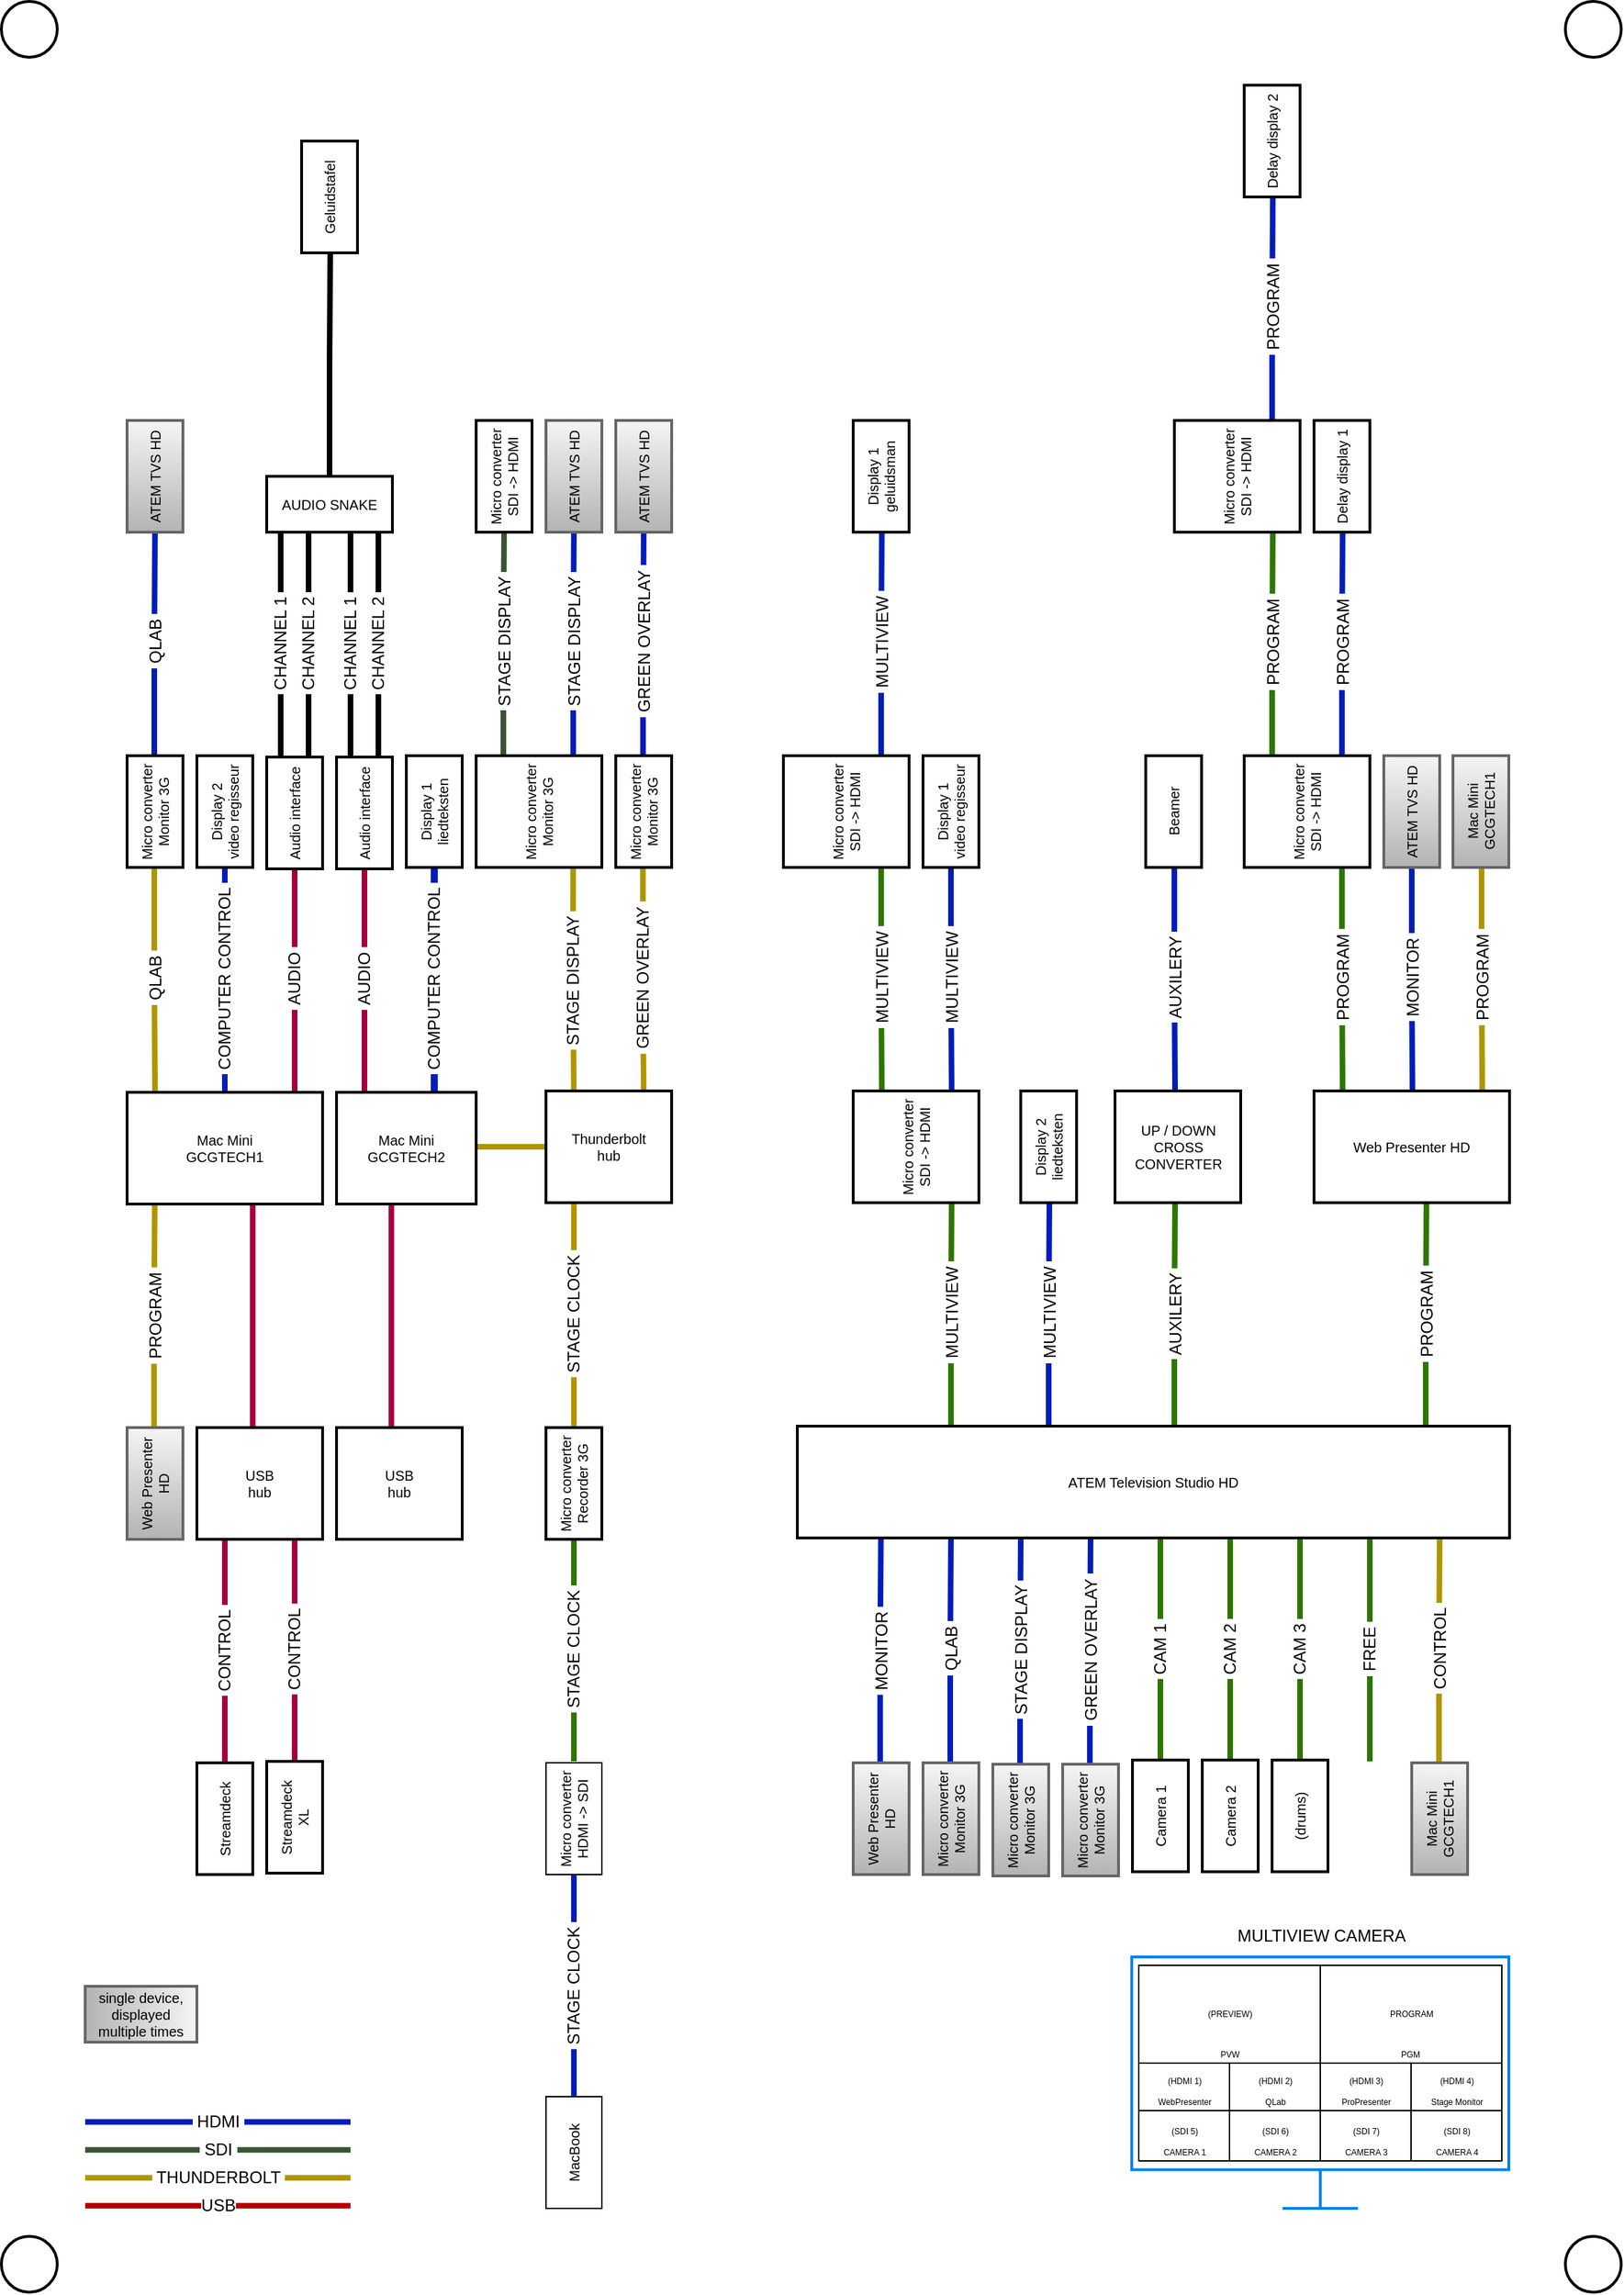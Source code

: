 <mxfile version="20.0.3" type="github">
  <diagram id="KRs9ITHMd8kug6_vHGvV" name="Page-1">
    <mxGraphModel dx="1085" dy="1733" grid="1" gridSize="10" guides="1" tooltips="1" connect="1" arrows="1" fold="1" page="0" pageScale="1" pageWidth="827" pageHeight="1169" background="none" math="0" shadow="0">
      <root>
        <mxCell id="0" />
        <mxCell id="1" parent="0" />
        <mxCell id="CXjHLPLzjdZ1QqM9U32B-7" value="&amp;nbsp;STAGE CLOCK&amp;nbsp;" style="endArrow=none;html=1;rounded=0;fontSize=12;startSize=14;endSize=14;sourcePerimeterSpacing=8;targetPerimeterSpacing=8;horizontal=0;edgeStyle=orthogonalEdgeStyle;fillColor=#0050ef;strokeColor=#001DBC;strokeWidth=4;" edge="1" parent="1">
          <mxGeometry width="50" height="50" relative="1" as="geometry">
            <mxPoint x="2710" y="2281" as="sourcePoint" />
            <mxPoint x="2710" y="2121" as="targetPoint" />
          </mxGeometry>
        </mxCell>
        <mxCell id="NEAT874ut31OaDpRPA5h-130" value="&amp;nbsp;STAGE CLOCK&amp;nbsp;" style="endArrow=none;html=1;rounded=0;fontSize=12;startSize=14;endSize=14;sourcePerimeterSpacing=8;targetPerimeterSpacing=8;horizontal=0;edgeStyle=orthogonalEdgeStyle;fillColor=#60a917;strokeColor=#2D7600;strokeWidth=4;" parent="1" edge="1">
          <mxGeometry width="50" height="50" relative="1" as="geometry">
            <mxPoint x="2710" y="2040" as="sourcePoint" />
            <mxPoint x="2710" y="1880" as="targetPoint" />
          </mxGeometry>
        </mxCell>
        <mxCell id="NEAT874ut31OaDpRPA5h-253" value="&amp;nbsp;CAM 1&amp;nbsp;" style="endArrow=none;html=1;rounded=0;fontSize=12;startSize=14;endSize=14;sourcePerimeterSpacing=8;targetPerimeterSpacing=8;horizontal=0;edgeStyle=orthogonalEdgeStyle;endFill=0;startArrow=none;startFill=0;fillColor=#60a917;strokeColor=#2D7600;strokeWidth=4;" parent="1" edge="1">
          <mxGeometry width="50" height="50" relative="1" as="geometry">
            <mxPoint x="3130" y="2040" as="sourcePoint" />
            <mxPoint x="3130" y="1880" as="targetPoint" />
          </mxGeometry>
        </mxCell>
        <mxCell id="NEAT874ut31OaDpRPA5h-254" value="&amp;nbsp;CAM 2&amp;nbsp;" style="endArrow=none;html=1;rounded=0;fontSize=12;startSize=14;endSize=14;sourcePerimeterSpacing=8;targetPerimeterSpacing=8;horizontal=0;edgeStyle=orthogonalEdgeStyle;endFill=0;startArrow=none;startFill=0;fillColor=#60a917;strokeColor=#2D7600;strokeWidth=4;" parent="1" edge="1">
          <mxGeometry width="50" height="50" relative="1" as="geometry">
            <mxPoint x="3180" y="2040" as="sourcePoint" />
            <mxPoint x="3180" y="1880" as="targetPoint" />
          </mxGeometry>
        </mxCell>
        <mxCell id="CXjHLPLzjdZ1QqM9U32B-43" value="&amp;nbsp;CONTROL&amp;nbsp;" style="endArrow=none;html=1;rounded=0;fontSize=12;startSize=14;endSize=14;sourcePerimeterSpacing=8;targetPerimeterSpacing=8;horizontal=0;edgeStyle=orthogonalEdgeStyle;fillColor=#d80073;strokeColor=#A50040;strokeWidth=4;" edge="1" parent="1">
          <mxGeometry width="50" height="50" relative="1" as="geometry">
            <mxPoint x="2510" y="2040" as="sourcePoint" />
            <mxPoint x="2510" y="1880" as="targetPoint" />
          </mxGeometry>
        </mxCell>
        <mxCell id="CXjHLPLzjdZ1QqM9U32B-52" value="&amp;nbsp;CONTROL&amp;nbsp;" style="endArrow=none;html=1;rounded=0;fontSize=12;startSize=14;endSize=14;sourcePerimeterSpacing=8;targetPerimeterSpacing=8;horizontal=0;edgeStyle=orthogonalEdgeStyle;fillColor=#d80073;strokeColor=#A50040;strokeWidth=4;" edge="1" parent="1">
          <mxGeometry width="50" height="50" relative="1" as="geometry">
            <mxPoint x="2460" y="2041" as="sourcePoint" />
            <mxPoint x="2460" y="1881" as="targetPoint" />
          </mxGeometry>
        </mxCell>
        <mxCell id="CXjHLPLzjdZ1QqM9U32B-68" value="&amp;nbsp;MONITOR&amp;nbsp;" style="endArrow=none;html=1;rounded=0;fontSize=12;startSize=14;endSize=14;sourcePerimeterSpacing=8;targetPerimeterSpacing=8;horizontal=0;endFill=0;edgeStyle=orthogonalEdgeStyle;fillColor=#0050ef;strokeColor=#001DBC;strokeWidth=4;" edge="1" parent="1">
          <mxGeometry width="50" height="50" relative="1" as="geometry">
            <mxPoint x="2929.33" y="2042" as="sourcePoint" />
            <mxPoint x="2929.83" y="1881" as="targetPoint" />
            <Array as="points">
              <mxPoint x="2929.83" y="1962" />
              <mxPoint x="2929.83" y="1962" />
            </Array>
          </mxGeometry>
        </mxCell>
        <mxCell id="CXjHLPLzjdZ1QqM9U32B-71" value="&amp;nbsp;QLAB&amp;nbsp;" style="endArrow=none;html=1;rounded=0;fontSize=12;startSize=14;endSize=14;sourcePerimeterSpacing=8;targetPerimeterSpacing=8;horizontal=0;endFill=0;edgeStyle=orthogonalEdgeStyle;fillColor=#0050ef;strokeColor=#001DBC;strokeWidth=4;" edge="1" parent="1">
          <mxGeometry width="50" height="50" relative="1" as="geometry">
            <mxPoint x="2979.5" y="2040" as="sourcePoint" />
            <mxPoint x="2980" y="1879" as="targetPoint" />
            <Array as="points">
              <mxPoint x="2980" y="1960" />
              <mxPoint x="2980" y="1960" />
            </Array>
          </mxGeometry>
        </mxCell>
        <mxCell id="CXjHLPLzjdZ1QqM9U32B-77" value="&amp;nbsp;STAGE DISPLAY&amp;nbsp;" style="endArrow=none;html=1;rounded=0;fontSize=12;startSize=14;endSize=14;sourcePerimeterSpacing=8;targetPerimeterSpacing=8;horizontal=0;endFill=0;edgeStyle=orthogonalEdgeStyle;fillColor=#0050ef;strokeColor=#001DBC;strokeWidth=4;" edge="1" parent="1">
          <mxGeometry width="50" height="50" relative="1" as="geometry">
            <mxPoint x="3029.5" y="2041" as="sourcePoint" />
            <mxPoint x="3030" y="1880" as="targetPoint" />
            <Array as="points">
              <mxPoint x="3030" y="1961" />
              <mxPoint x="3030" y="1961" />
            </Array>
          </mxGeometry>
        </mxCell>
        <mxCell id="CXjHLPLzjdZ1QqM9U32B-78" value="&amp;nbsp;GREEN OVERLAY&amp;nbsp;" style="endArrow=none;html=1;rounded=0;fontSize=12;startSize=14;endSize=14;sourcePerimeterSpacing=8;targetPerimeterSpacing=8;horizontal=0;endFill=0;edgeStyle=orthogonalEdgeStyle;fillColor=#0050ef;strokeColor=#001DBC;strokeWidth=4;" edge="1" parent="1">
          <mxGeometry width="50" height="50" relative="1" as="geometry">
            <mxPoint x="3079.5" y="2041" as="sourcePoint" />
            <mxPoint x="3080" y="1880" as="targetPoint" />
            <Array as="points">
              <mxPoint x="3080" y="1961" />
              <mxPoint x="3080" y="1961" />
            </Array>
          </mxGeometry>
        </mxCell>
        <mxCell id="CXjHLPLzjdZ1QqM9U32B-80" value="&amp;nbsp;CAM 3&amp;nbsp;" style="endArrow=none;html=1;rounded=0;fontSize=12;startSize=14;endSize=14;sourcePerimeterSpacing=8;targetPerimeterSpacing=8;horizontal=0;edgeStyle=orthogonalEdgeStyle;endFill=0;startArrow=none;startFill=0;fillColor=#60a917;strokeColor=#2D7600;strokeWidth=4;" edge="1" parent="1">
          <mxGeometry width="50" height="50" relative="1" as="geometry">
            <mxPoint x="3230" y="2040" as="sourcePoint" />
            <mxPoint x="3230" y="1880.0" as="targetPoint" />
          </mxGeometry>
        </mxCell>
        <mxCell id="CXjHLPLzjdZ1QqM9U32B-81" value="&amp;nbsp;FREE&amp;nbsp;" style="endArrow=none;html=1;rounded=0;fontSize=12;startSize=14;endSize=14;sourcePerimeterSpacing=8;targetPerimeterSpacing=8;horizontal=0;edgeStyle=orthogonalEdgeStyle;endFill=0;startArrow=none;startFill=0;fillColor=#60a917;strokeColor=#2D7600;strokeWidth=4;" edge="1" parent="1">
          <mxGeometry width="50" height="50" relative="1" as="geometry">
            <mxPoint x="3280" y="2040" as="sourcePoint" />
            <mxPoint x="3280" y="1880.0" as="targetPoint" />
          </mxGeometry>
        </mxCell>
        <mxCell id="CXjHLPLzjdZ1QqM9U32B-85" value="&amp;nbsp;CONTROL&amp;nbsp;" style="endArrow=none;html=1;rounded=0;fontSize=12;startSize=14;endSize=14;sourcePerimeterSpacing=8;targetPerimeterSpacing=8;horizontal=0;endFill=0;edgeStyle=orthogonalEdgeStyle;fillColor=#e3c800;strokeColor=#B09500;strokeWidth=4;" edge="1" parent="1">
          <mxGeometry width="50" height="50" relative="1" as="geometry">
            <mxPoint x="3329.5" y="2040.0" as="sourcePoint" />
            <mxPoint x="3330" y="1879" as="targetPoint" />
            <Array as="points">
              <mxPoint x="3330" y="1960" />
              <mxPoint x="3330" y="1960" />
            </Array>
          </mxGeometry>
        </mxCell>
        <mxCell id="CXjHLPLzjdZ1QqM9U32B-12" value="&amp;nbsp;STAGE CLOCK&amp;nbsp;" style="endArrow=none;html=1;rounded=0;fontSize=12;startSize=14;endSize=14;sourcePerimeterSpacing=8;targetPerimeterSpacing=8;horizontal=0;edgeStyle=orthogonalEdgeStyle;fillColor=#e3c800;strokeColor=#B09500;strokeWidth=4;" edge="1" parent="1">
          <mxGeometry width="50" height="50" relative="1" as="geometry">
            <mxPoint x="2710" y="1800" as="sourcePoint" />
            <mxPoint x="2710" y="1640" as="targetPoint" />
          </mxGeometry>
        </mxCell>
        <mxCell id="CXjHLPLzjdZ1QqM9U32B-19" value="&amp;nbsp;PROGRAM&amp;nbsp;" style="endArrow=none;html=1;rounded=0;fontSize=12;startSize=14;endSize=14;sourcePerimeterSpacing=8;targetPerimeterSpacing=8;horizontal=0;endFill=0;edgeStyle=orthogonalEdgeStyle;fillColor=#60a917;strokeColor=#2D7600;strokeWidth=4;" edge="1" parent="1">
          <mxGeometry width="50" height="50" relative="1" as="geometry">
            <mxPoint x="3320.0" y="1801" as="sourcePoint" />
            <mxPoint x="3320.5" y="1640" as="targetPoint" />
            <Array as="points">
              <mxPoint x="3320.5" y="1721" />
              <mxPoint x="3320.5" y="1721" />
            </Array>
          </mxGeometry>
        </mxCell>
        <mxCell id="CXjHLPLzjdZ1QqM9U32B-35" value="&amp;nbsp;PROGRAM&amp;nbsp;" style="endArrow=none;html=1;rounded=0;fontSize=12;startSize=14;endSize=14;sourcePerimeterSpacing=8;targetPerimeterSpacing=8;horizontal=0;endFill=0;edgeStyle=orthogonalEdgeStyle;fillColor=#e3c800;strokeColor=#B09500;strokeWidth=4;" edge="1" parent="1">
          <mxGeometry width="50" height="50" relative="1" as="geometry">
            <mxPoint x="2409.33" y="1802" as="sourcePoint" />
            <mxPoint x="2409.83" y="1641" as="targetPoint" />
            <Array as="points">
              <mxPoint x="2409.83" y="1722" />
              <mxPoint x="2409.83" y="1722" />
            </Array>
          </mxGeometry>
        </mxCell>
        <mxCell id="CXjHLPLzjdZ1QqM9U32B-38" value="" style="endArrow=none;html=1;rounded=0;fontSize=12;startSize=14;endSize=14;sourcePerimeterSpacing=8;targetPerimeterSpacing=8;horizontal=0;edgeStyle=orthogonalEdgeStyle;fillColor=#d80073;strokeColor=#A50040;strokeWidth=4;" edge="1" parent="1">
          <mxGeometry width="50" height="50" relative="1" as="geometry">
            <mxPoint x="2480" y="1800" as="sourcePoint" />
            <mxPoint x="2480" y="1640" as="targetPoint" />
          </mxGeometry>
        </mxCell>
        <mxCell id="CXjHLPLzjdZ1QqM9U32B-39" value="" style="endArrow=none;html=1;rounded=0;fontSize=12;startSize=14;endSize=14;sourcePerimeterSpacing=8;targetPerimeterSpacing=8;horizontal=0;edgeStyle=orthogonalEdgeStyle;fillColor=#d80073;strokeColor=#A50040;strokeWidth=4;" edge="1" parent="1">
          <mxGeometry width="50" height="50" relative="1" as="geometry">
            <mxPoint x="2579.26" y="1800" as="sourcePoint" />
            <mxPoint x="2579.26" y="1640" as="targetPoint" />
          </mxGeometry>
        </mxCell>
        <mxCell id="CXjHLPLzjdZ1QqM9U32B-62" value="&amp;nbsp;AUXILERY&amp;nbsp;" style="endArrow=none;html=1;rounded=0;fontSize=12;startSize=14;endSize=14;sourcePerimeterSpacing=8;targetPerimeterSpacing=8;horizontal=0;endFill=0;edgeStyle=orthogonalEdgeStyle;fillColor=#60a917;strokeColor=#2D7600;strokeWidth=4;" edge="1" parent="1">
          <mxGeometry width="50" height="50" relative="1" as="geometry">
            <mxPoint x="3140.0" y="1801" as="sourcePoint" />
            <mxPoint x="3140.5" y="1640" as="targetPoint" />
            <Array as="points">
              <mxPoint x="3140.5" y="1721" />
              <mxPoint x="3140.5" y="1721" />
            </Array>
          </mxGeometry>
        </mxCell>
        <mxCell id="CXjHLPLzjdZ1QqM9U32B-92" value="&amp;nbsp;MULTIVIEW&amp;nbsp;" style="endArrow=none;html=1;rounded=0;fontSize=12;startSize=14;endSize=14;sourcePerimeterSpacing=8;targetPerimeterSpacing=8;horizontal=0;endFill=0;edgeStyle=orthogonalEdgeStyle;fillColor=#60a917;strokeColor=#2D7600;strokeWidth=4;" edge="1" parent="1">
          <mxGeometry width="50" height="50" relative="1" as="geometry">
            <mxPoint x="2980.0" y="1800" as="sourcePoint" />
            <mxPoint x="2980.5" y="1639" as="targetPoint" />
            <Array as="points">
              <mxPoint x="2980.5" y="1720" />
              <mxPoint x="2980.5" y="1720" />
            </Array>
          </mxGeometry>
        </mxCell>
        <mxCell id="CXjHLPLzjdZ1QqM9U32B-94" value="&amp;nbsp;MULTIVIEW&amp;nbsp;" style="endArrow=none;html=1;rounded=0;fontSize=12;startSize=14;endSize=14;sourcePerimeterSpacing=8;targetPerimeterSpacing=8;horizontal=0;endFill=0;edgeStyle=orthogonalEdgeStyle;fillColor=#0050ef;strokeColor=#001DBC;strokeWidth=4;" edge="1" parent="1">
          <mxGeometry width="50" height="50" relative="1" as="geometry">
            <mxPoint x="3050.0" y="1800" as="sourcePoint" />
            <mxPoint x="3050.5" y="1639" as="targetPoint" />
            <Array as="points">
              <mxPoint x="3050.5" y="1720" />
              <mxPoint x="3050.5" y="1720" />
            </Array>
          </mxGeometry>
        </mxCell>
        <mxCell id="NEAT874ut31OaDpRPA5h-246" value="" style="endArrow=none;html=1;rounded=0;fontSize=12;startSize=14;endSize=14;sourcePerimeterSpacing=8;targetPerimeterSpacing=8;horizontal=0;endFill=0;edgeStyle=orthogonalEdgeStyle;strokeWidth=4;fillColor=#e3c800;strokeColor=#B09500;" parent="1" edge="1">
          <mxGeometry width="50" height="50" relative="1" as="geometry">
            <mxPoint x="2640" y="1600" as="sourcePoint" />
            <mxPoint x="2690" y="1600" as="targetPoint" />
            <Array as="points">
              <mxPoint x="2660" y="1600" />
              <mxPoint x="2660" y="1600" />
            </Array>
          </mxGeometry>
        </mxCell>
        <mxCell id="CXjHLPLzjdZ1QqM9U32B-61" value="&amp;nbsp;PROGRAM&amp;nbsp;" style="endArrow=none;html=1;rounded=0;fontSize=12;startSize=14;endSize=14;sourcePerimeterSpacing=8;targetPerimeterSpacing=8;horizontal=0;endFill=0;edgeStyle=orthogonalEdgeStyle;fillColor=#0050ef;strokeColor=#001DBC;strokeWidth=4;" edge="1" parent="1">
          <mxGeometry width="50" height="50" relative="1" as="geometry">
            <mxPoint x="3210.0" y="1080" as="sourcePoint" />
            <mxPoint x="3210.5" y="919" as="targetPoint" />
            <Array as="points">
              <mxPoint x="3210.5" y="1000" />
              <mxPoint x="3210.5" y="1000" />
            </Array>
          </mxGeometry>
        </mxCell>
        <mxCell id="CXjHLPLzjdZ1QqM9U32B-89" value="" style="endArrow=none;html=1;rounded=0;fontSize=12;startSize=14;endSize=14;sourcePerimeterSpacing=8;targetPerimeterSpacing=8;horizontal=0;endFill=0;edgeStyle=orthogonalEdgeStyle;strokeWidth=4;" edge="1" parent="1">
          <mxGeometry width="50" height="50" relative="1" as="geometry">
            <mxPoint x="2535.0" y="1120" as="sourcePoint" />
            <mxPoint x="2535.5" y="959" as="targetPoint" />
            <Array as="points">
              <mxPoint x="2535.5" y="1040" />
              <mxPoint x="2535.5" y="1040" />
            </Array>
          </mxGeometry>
        </mxCell>
        <mxCell id="CXjHLPLzjdZ1QqM9U32B-14" value="&amp;nbsp;QLAB&amp;nbsp;" style="endArrow=none;html=1;rounded=0;fontSize=12;startSize=14;endSize=14;sourcePerimeterSpacing=8;targetPerimeterSpacing=8;horizontal=0;endFill=0;edgeStyle=orthogonalEdgeStyle;fillColor=#0050ef;strokeColor=#001DBC;strokeWidth=4;" edge="1" parent="1">
          <mxGeometry width="50" height="50" relative="1" as="geometry">
            <mxPoint x="2409.5" y="1319" as="sourcePoint" />
            <mxPoint x="2410" y="1158" as="targetPoint" />
            <Array as="points">
              <mxPoint x="2410" y="1239" />
              <mxPoint x="2410" y="1239" />
            </Array>
          </mxGeometry>
        </mxCell>
        <mxCell id="CXjHLPLzjdZ1QqM9U32B-27" value="&amp;nbsp;CHANNEL 1&amp;nbsp;" style="endArrow=none;html=1;rounded=0;fontSize=12;startSize=14;endSize=14;sourcePerimeterSpacing=8;targetPerimeterSpacing=8;horizontal=0;edgeStyle=orthogonalEdgeStyle;strokeWidth=4;" edge="1" parent="1">
          <mxGeometry width="50" height="50" relative="1" as="geometry">
            <mxPoint x="2550" y="1320" as="sourcePoint" />
            <mxPoint x="2550" y="1160" as="targetPoint" />
          </mxGeometry>
        </mxCell>
        <mxCell id="CXjHLPLzjdZ1QqM9U32B-28" value="&amp;nbsp;CHANNEL 2&amp;nbsp;" style="endArrow=none;html=1;rounded=0;fontSize=12;startSize=14;endSize=14;sourcePerimeterSpacing=8;targetPerimeterSpacing=8;horizontal=0;edgeStyle=orthogonalEdgeStyle;strokeWidth=4;" edge="1" parent="1">
          <mxGeometry width="50" height="50" relative="1" as="geometry">
            <mxPoint x="2570" y="1320" as="sourcePoint" />
            <mxPoint x="2570" y="1160" as="targetPoint" />
          </mxGeometry>
        </mxCell>
        <mxCell id="CXjHLPLzjdZ1QqM9U32B-31" value="&amp;nbsp;CHANNEL 1&amp;nbsp;" style="endArrow=none;html=1;rounded=0;fontSize=12;startSize=14;endSize=14;sourcePerimeterSpacing=8;targetPerimeterSpacing=8;horizontal=0;edgeStyle=orthogonalEdgeStyle;strokeWidth=4;" edge="1" parent="1">
          <mxGeometry width="50" height="50" relative="1" as="geometry">
            <mxPoint x="2500" y="1320" as="sourcePoint" />
            <mxPoint x="2500" y="1160" as="targetPoint" />
          </mxGeometry>
        </mxCell>
        <mxCell id="CXjHLPLzjdZ1QqM9U32B-32" value="&amp;nbsp;CHANNEL 2&amp;nbsp;" style="endArrow=none;html=1;rounded=0;fontSize=12;startSize=14;endSize=14;sourcePerimeterSpacing=8;targetPerimeterSpacing=8;horizontal=0;edgeStyle=orthogonalEdgeStyle;strokeWidth=4;" edge="1" parent="1">
          <mxGeometry width="50" height="50" relative="1" as="geometry">
            <mxPoint x="2520" y="1320" as="sourcePoint" />
            <mxPoint x="2520" y="1160" as="targetPoint" />
          </mxGeometry>
        </mxCell>
        <mxCell id="CXjHLPLzjdZ1QqM9U32B-55" value="&amp;nbsp;STAGE DISPLAY&amp;nbsp;" style="endArrow=none;html=1;rounded=0;fontSize=12;startSize=14;endSize=14;sourcePerimeterSpacing=8;targetPerimeterSpacing=8;horizontal=0;endFill=0;edgeStyle=orthogonalEdgeStyle;fillColor=#0050ef;strokeColor=#001DBC;strokeWidth=4;" edge="1" parent="1">
          <mxGeometry width="50" height="50" relative="1" as="geometry">
            <mxPoint x="2709.5" y="1319" as="sourcePoint" />
            <mxPoint x="2710" y="1158" as="targetPoint" />
            <Array as="points">
              <mxPoint x="2710" y="1239" />
              <mxPoint x="2710" y="1239" />
            </Array>
          </mxGeometry>
        </mxCell>
        <mxCell id="CXjHLPLzjdZ1QqM9U32B-56" value="&amp;nbsp;GREEN OVERLAY&amp;nbsp;" style="endArrow=none;html=1;rounded=0;fontSize=12;startSize=14;endSize=14;sourcePerimeterSpacing=8;targetPerimeterSpacing=8;horizontal=0;endFill=0;edgeStyle=orthogonalEdgeStyle;fillColor=#0050ef;strokeColor=#001DBC;strokeWidth=4;" edge="1" parent="1">
          <mxGeometry width="50" height="50" relative="1" as="geometry">
            <mxPoint x="2759.5" y="1319" as="sourcePoint" />
            <mxPoint x="2760" y="1158" as="targetPoint" />
            <Array as="points">
              <mxPoint x="2760" y="1239" />
              <mxPoint x="2760" y="1239" />
            </Array>
          </mxGeometry>
        </mxCell>
        <mxCell id="CXjHLPLzjdZ1QqM9U32B-57" value="&amp;nbsp;PROGRAM&amp;nbsp;" style="endArrow=none;html=1;rounded=0;fontSize=12;startSize=14;endSize=14;sourcePerimeterSpacing=8;targetPerimeterSpacing=8;horizontal=0;endFill=0;edgeStyle=orthogonalEdgeStyle;fillColor=#60a917;strokeColor=#2D7600;strokeWidth=4;" edge="1" parent="1">
          <mxGeometry width="50" height="50" relative="1" as="geometry">
            <mxPoint x="3210.0" y="1320" as="sourcePoint" />
            <mxPoint x="3210.5" y="1159" as="targetPoint" />
            <Array as="points">
              <mxPoint x="3210.5" y="1240" />
              <mxPoint x="3210.5" y="1240" />
            </Array>
          </mxGeometry>
        </mxCell>
        <mxCell id="CXjHLPLzjdZ1QqM9U32B-60" value="&amp;nbsp;PROGRAM&amp;nbsp;" style="endArrow=none;html=1;rounded=0;fontSize=12;startSize=14;endSize=14;sourcePerimeterSpacing=8;targetPerimeterSpacing=8;horizontal=0;endFill=0;edgeStyle=orthogonalEdgeStyle;fillColor=#0050ef;strokeColor=#001DBC;strokeWidth=4;" edge="1" parent="1">
          <mxGeometry width="50" height="50" relative="1" as="geometry">
            <mxPoint x="3260.0" y="1320" as="sourcePoint" />
            <mxPoint x="3260.5" y="1159" as="targetPoint" />
            <Array as="points">
              <mxPoint x="3260.5" y="1240" />
              <mxPoint x="3260.5" y="1240" />
            </Array>
          </mxGeometry>
        </mxCell>
        <mxCell id="CXjHLPLzjdZ1QqM9U32B-86" value="&amp;nbsp;STAGE DISPLAY&amp;nbsp;" style="endArrow=none;html=1;rounded=0;fontSize=12;startSize=14;endSize=14;sourcePerimeterSpacing=8;targetPerimeterSpacing=8;horizontal=0;endFill=0;edgeStyle=orthogonalEdgeStyle;fillColor=#6d8764;strokeColor=#3A5431;strokeWidth=4;" edge="1" parent="1">
          <mxGeometry width="50" height="50" relative="1" as="geometry">
            <mxPoint x="2659.5" y="1319" as="sourcePoint" />
            <mxPoint x="2660" y="1158" as="targetPoint" />
            <Array as="points">
              <mxPoint x="2660" y="1239" />
              <mxPoint x="2660" y="1239" />
            </Array>
          </mxGeometry>
        </mxCell>
        <mxCell id="CXjHLPLzjdZ1QqM9U32B-99" value="&amp;nbsp;MULTIVIEW&amp;nbsp;" style="endArrow=none;html=1;rounded=0;fontSize=12;startSize=14;endSize=14;sourcePerimeterSpacing=8;targetPerimeterSpacing=8;horizontal=0;endFill=0;edgeStyle=orthogonalEdgeStyle;fillColor=#0050ef;strokeColor=#001DBC;strokeWidth=4;" edge="1" parent="1">
          <mxGeometry width="50" height="50" relative="1" as="geometry">
            <mxPoint x="2930.0" y="1320" as="sourcePoint" />
            <mxPoint x="2930.5" y="1159" as="targetPoint" />
            <Array as="points">
              <mxPoint x="2930.5" y="1240" />
              <mxPoint x="2930.5" y="1240" />
            </Array>
          </mxGeometry>
        </mxCell>
        <mxCell id="NEAT874ut31OaDpRPA5h-183" value="&amp;nbsp;COMPUTER CONTROL&amp;nbsp;" style="endArrow=none;html=1;rounded=0;fontSize=12;startSize=14;endSize=14;sourcePerimeterSpacing=8;targetPerimeterSpacing=8;horizontal=0;endFill=0;edgeStyle=orthogonalEdgeStyle;fillColor=#0050ef;strokeColor=#001DBC;strokeWidth=5;" parent="1" edge="1">
          <mxGeometry width="50" height="50" relative="1" as="geometry">
            <mxPoint x="2610.0" y="1400" as="sourcePoint" />
            <mxPoint x="2610" y="1560" as="targetPoint" />
          </mxGeometry>
        </mxCell>
        <mxCell id="CXjHLPLzjdZ1QqM9U32B-2" value="&amp;nbsp;QLAB&amp;nbsp;" style="endArrow=none;html=1;rounded=0;fontSize=12;startSize=14;endSize=14;sourcePerimeterSpacing=8;targetPerimeterSpacing=8;horizontal=0;endFill=0;edgeStyle=orthogonalEdgeStyle;fillColor=#e3c800;strokeColor=#B09500;strokeWidth=4;" edge="1" parent="1">
          <mxGeometry width="50" height="50" relative="1" as="geometry">
            <mxPoint x="2409.5" y="1399" as="sourcePoint" />
            <mxPoint x="2410" y="1560" as="targetPoint" />
            <Array as="points">
              <mxPoint x="2410" y="1479" />
              <mxPoint x="2410" y="1479" />
            </Array>
          </mxGeometry>
        </mxCell>
        <mxCell id="CXjHLPLzjdZ1QqM9U32B-6" value="&amp;nbsp;COMPUTER CONTROL&amp;nbsp;" style="endArrow=none;html=1;rounded=0;fontSize=12;startSize=14;endSize=14;sourcePerimeterSpacing=8;targetPerimeterSpacing=8;horizontal=0;endFill=0;edgeStyle=orthogonalEdgeStyle;fillColor=#0050ef;strokeColor=#001DBC;strokeWidth=4;" edge="1" parent="1">
          <mxGeometry width="50" height="50" relative="1" as="geometry">
            <mxPoint x="2460.0" y="1400" as="sourcePoint" />
            <mxPoint x="2460" y="1560" as="targetPoint" />
          </mxGeometry>
        </mxCell>
        <mxCell id="CXjHLPLzjdZ1QqM9U32B-15" value="&amp;nbsp;GREEN OVERLAY&amp;nbsp;" style="endArrow=none;html=1;rounded=0;fontSize=12;startSize=14;endSize=14;sourcePerimeterSpacing=8;targetPerimeterSpacing=8;horizontal=0;endFill=0;edgeStyle=orthogonalEdgeStyle;fillColor=#e3c800;strokeColor=#B09500;strokeWidth=4;" edge="1" parent="1">
          <mxGeometry width="50" height="50" relative="1" as="geometry">
            <mxPoint x="2759.43" y="1399" as="sourcePoint" />
            <mxPoint x="2759.93" y="1560" as="targetPoint" />
            <Array as="points">
              <mxPoint x="2760" y="1479" />
              <mxPoint x="2760" y="1479" />
            </Array>
          </mxGeometry>
        </mxCell>
        <mxCell id="CXjHLPLzjdZ1QqM9U32B-17" value="&amp;nbsp;PROGRAM&amp;nbsp;" style="endArrow=none;html=1;rounded=0;fontSize=12;startSize=14;endSize=14;sourcePerimeterSpacing=8;targetPerimeterSpacing=8;horizontal=0;endFill=0;edgeStyle=orthogonalEdgeStyle;fillColor=#60a917;strokeColor=#2D7600;strokeWidth=4;" edge="1" parent="1">
          <mxGeometry width="50" height="50" relative="1" as="geometry">
            <mxPoint x="3260.0" y="1399" as="sourcePoint" />
            <mxPoint x="3260.5" y="1560" as="targetPoint" />
            <Array as="points">
              <mxPoint x="3260" y="1479" />
              <mxPoint x="3260" y="1479" />
            </Array>
          </mxGeometry>
        </mxCell>
        <mxCell id="CXjHLPLzjdZ1QqM9U32B-20" value="&amp;nbsp;PROGRAM&amp;nbsp;" style="endArrow=none;html=1;rounded=0;fontSize=12;startSize=14;endSize=14;sourcePerimeterSpacing=8;targetPerimeterSpacing=8;horizontal=0;endFill=0;edgeStyle=orthogonalEdgeStyle;fillColor=#e3c800;strokeColor=#B09500;strokeWidth=4;" edge="1" parent="1">
          <mxGeometry width="50" height="50" relative="1" as="geometry">
            <mxPoint x="3360.0" y="1399" as="sourcePoint" />
            <mxPoint x="3360.5" y="1560" as="targetPoint" />
            <Array as="points">
              <mxPoint x="3360" y="1479" />
              <mxPoint x="3360" y="1479" />
            </Array>
          </mxGeometry>
        </mxCell>
        <mxCell id="CXjHLPLzjdZ1QqM9U32B-21" value="&amp;nbsp;MONITOR&amp;nbsp;" style="endArrow=none;html=1;rounded=0;fontSize=12;startSize=14;endSize=14;sourcePerimeterSpacing=8;targetPerimeterSpacing=8;horizontal=0;endFill=0;edgeStyle=orthogonalEdgeStyle;fillColor=#0050ef;strokeColor=#001DBC;strokeWidth=4;" edge="1" parent="1">
          <mxGeometry width="50" height="50" relative="1" as="geometry">
            <mxPoint x="3310.0" y="1399" as="sourcePoint" />
            <mxPoint x="3310.5" y="1560" as="targetPoint" />
            <Array as="points">
              <mxPoint x="3310" y="1479" />
              <mxPoint x="3310" y="1479" />
            </Array>
          </mxGeometry>
        </mxCell>
        <mxCell id="CXjHLPLzjdZ1QqM9U32B-25" value="&amp;nbsp;STAGE DISPLAY&amp;nbsp;" style="endArrow=none;html=1;rounded=0;fontSize=12;startSize=14;endSize=14;sourcePerimeterSpacing=8;targetPerimeterSpacing=8;horizontal=0;endFill=0;edgeStyle=orthogonalEdgeStyle;fillColor=#e3c800;strokeColor=#B09500;strokeWidth=4;" edge="1" parent="1">
          <mxGeometry width="50" height="50" relative="1" as="geometry">
            <mxPoint x="2709.43" y="1400.0" as="sourcePoint" />
            <mxPoint x="2709.93" y="1561.0" as="targetPoint" />
            <Array as="points">
              <mxPoint x="2710" y="1481.0" />
              <mxPoint x="2710" y="1481.0" />
            </Array>
          </mxGeometry>
        </mxCell>
        <mxCell id="CXjHLPLzjdZ1QqM9U32B-29" value="&amp;nbsp;AUDIO&amp;nbsp;" style="endArrow=none;html=1;rounded=0;fontSize=12;startSize=14;endSize=14;sourcePerimeterSpacing=8;targetPerimeterSpacing=8;horizontal=0;edgeStyle=orthogonalEdgeStyle;fillColor=#d80073;strokeColor=#A50040;strokeWidth=4;" edge="1" parent="1">
          <mxGeometry width="50" height="50" relative="1" as="geometry">
            <mxPoint x="2560" y="1400" as="sourcePoint" />
            <mxPoint x="2560" y="1560" as="targetPoint" />
          </mxGeometry>
        </mxCell>
        <mxCell id="CXjHLPLzjdZ1QqM9U32B-33" value="&amp;nbsp;AUDIO&amp;nbsp;" style="endArrow=none;html=1;rounded=0;fontSize=12;startSize=14;endSize=14;sourcePerimeterSpacing=8;targetPerimeterSpacing=8;horizontal=0;edgeStyle=orthogonalEdgeStyle;fillColor=#d80073;strokeColor=#A50040;strokeWidth=4;" edge="1" parent="1">
          <mxGeometry width="50" height="50" relative="1" as="geometry">
            <mxPoint x="2510" y="1400" as="sourcePoint" />
            <mxPoint x="2510" y="1560" as="targetPoint" />
          </mxGeometry>
        </mxCell>
        <mxCell id="CXjHLPLzjdZ1QqM9U32B-64" value="&amp;nbsp;AUXILERY&amp;nbsp;" style="endArrow=none;html=1;rounded=0;fontSize=12;startSize=14;endSize=14;sourcePerimeterSpacing=8;targetPerimeterSpacing=8;horizontal=0;endFill=0;edgeStyle=orthogonalEdgeStyle;fillColor=#0050ef;strokeColor=#001DBC;strokeWidth=4;" edge="1" parent="1">
          <mxGeometry width="50" height="50" relative="1" as="geometry">
            <mxPoint x="3140.0" y="1399" as="sourcePoint" />
            <mxPoint x="3140.5" y="1560" as="targetPoint" />
            <Array as="points">
              <mxPoint x="3140" y="1479" />
              <mxPoint x="3140" y="1479" />
            </Array>
          </mxGeometry>
        </mxCell>
        <mxCell id="CXjHLPLzjdZ1QqM9U32B-95" value="&amp;nbsp;MULTIVIEW&amp;nbsp;" style="endArrow=none;html=1;rounded=0;fontSize=12;startSize=14;endSize=14;sourcePerimeterSpacing=8;targetPerimeterSpacing=8;horizontal=0;endFill=0;edgeStyle=orthogonalEdgeStyle;fillColor=#0050ef;strokeColor=#001DBC;strokeWidth=4;" edge="1" parent="1">
          <mxGeometry width="50" height="50" relative="1" as="geometry">
            <mxPoint x="2980.0" y="1399" as="sourcePoint" />
            <mxPoint x="2980.5" y="1560" as="targetPoint" />
            <Array as="points">
              <mxPoint x="2980" y="1479" />
              <mxPoint x="2980" y="1479" />
            </Array>
          </mxGeometry>
        </mxCell>
        <mxCell id="CXjHLPLzjdZ1QqM9U32B-97" value="&amp;nbsp;MULTIVIEW&amp;nbsp;" style="endArrow=none;html=1;rounded=0;fontSize=12;startSize=14;endSize=14;sourcePerimeterSpacing=8;targetPerimeterSpacing=8;horizontal=0;endFill=0;edgeStyle=orthogonalEdgeStyle;fillColor=#60a917;strokeColor=#2D7600;strokeWidth=4;" edge="1" parent="1">
          <mxGeometry width="50" height="50" relative="1" as="geometry">
            <mxPoint x="2930.0" y="1399" as="sourcePoint" />
            <mxPoint x="2930.5" y="1560" as="targetPoint" />
            <Array as="points">
              <mxPoint x="2930" y="1479" />
              <mxPoint x="2930" y="1479" />
            </Array>
          </mxGeometry>
        </mxCell>
        <mxCell id="NEAT874ut31OaDpRPA5h-109" value="ATEM Television Studio HD" style="rounded=0;whiteSpace=wrap;html=1;hachureGap=4;fontSize=10;connectable=0;strokeWidth=2;" parent="1" vertex="1">
          <mxGeometry x="2870" y="1800" width="510" height="80" as="geometry" />
        </mxCell>
        <mxCell id="NEAT874ut31OaDpRPA5h-110" value="Beamer" style="rounded=0;whiteSpace=wrap;html=1;hachureGap=4;fontSize=10;connectable=0;horizontal=0;strokeWidth=2;" parent="1" vertex="1">
          <mxGeometry x="3119.5" y="1320" width="40" height="80" as="geometry" />
        </mxCell>
        <mxCell id="NEAT874ut31OaDpRPA5h-124" value="Mac Mini&lt;br&gt;GCGTECH1" style="rounded=0;whiteSpace=wrap;html=1;hachureGap=4;fontSize=10;connectable=0;strokeWidth=2;" parent="1" vertex="1">
          <mxGeometry x="2390" y="1561" width="140" height="80" as="geometry" />
        </mxCell>
        <mxCell id="NEAT874ut31OaDpRPA5h-125" value="Mac Mini &lt;br&gt;GCGTECH2" style="rounded=0;whiteSpace=wrap;html=1;hachureGap=4;fontSize=10;connectable=0;strokeWidth=2;" parent="1" vertex="1">
          <mxGeometry x="2540" y="1561" width="100" height="80" as="geometry" />
        </mxCell>
        <mxCell id="NEAT874ut31OaDpRPA5h-129" value="MacBook" style="rounded=0;whiteSpace=wrap;html=1;hachureGap=4;fontSize=10;connectable=0;horizontal=0;" parent="1" vertex="1">
          <mxGeometry x="2690" y="2280" width="40" height="80" as="geometry" />
        </mxCell>
        <mxCell id="NEAT874ut31OaDpRPA5h-161" value="Delay display 2" style="rounded=0;whiteSpace=wrap;html=1;hachureGap=4;fontSize=10;connectable=0;horizontal=0;strokeWidth=2;" parent="1" vertex="1">
          <mxGeometry x="3190" y="840" width="40" height="80" as="geometry" />
        </mxCell>
        <mxCell id="NEAT874ut31OaDpRPA5h-184" value="Display 1&lt;br&gt;liedteksten" style="rounded=0;whiteSpace=wrap;html=1;hachureGap=4;fontSize=10;connectable=0;horizontal=0;strokeWidth=2;" parent="1" vertex="1">
          <mxGeometry x="2590" y="1320" width="40" height="80" as="geometry" />
        </mxCell>
        <mxCell id="NEAT874ut31OaDpRPA5h-185" value="Display 2&lt;br&gt;video regisseur" style="rounded=0;whiteSpace=wrap;html=1;hachureGap=4;fontSize=10;connectable=0;horizontal=0;strokeWidth=2;" parent="1" vertex="1">
          <mxGeometry x="2440" y="1320" width="40" height="80" as="geometry" />
        </mxCell>
        <mxCell id="NEAT874ut31OaDpRPA5h-192" value="Camera 2" style="rounded=0;whiteSpace=wrap;html=1;hachureGap=4;fontSize=10;connectable=0;horizontal=0;strokeWidth=2;" parent="1" vertex="1">
          <mxGeometry x="3160" y="2039" width="40" height="80" as="geometry" />
        </mxCell>
        <mxCell id="NEAT874ut31OaDpRPA5h-193" value="Camera 1" style="rounded=0;whiteSpace=wrap;html=1;hachureGap=4;fontSize=10;connectable=0;horizontal=0;strokeWidth=2;" parent="1" vertex="1">
          <mxGeometry x="3110" y="2039" width="40" height="80" as="geometry" />
        </mxCell>
        <mxCell id="NEAT874ut31OaDpRPA5h-238" value="Micro converter&lt;br&gt;HDMI -&amp;gt; SDI" style="rounded=0;whiteSpace=wrap;html=1;hachureGap=4;fontSize=10;connectable=0;horizontal=0;" parent="1" vertex="1">
          <mxGeometry x="2690" y="2041" width="40" height="80" as="geometry" />
        </mxCell>
        <mxCell id="NEAT874ut31OaDpRPA5h-239" value="Micro converter&lt;br&gt;Monitor 3G" style="rounded=0;whiteSpace=wrap;html=1;hachureGap=4;fontSize=10;connectable=0;horizontal=0;strokeWidth=2;" parent="1" vertex="1">
          <mxGeometry x="2390" y="1320" width="40" height="80" as="geometry" />
        </mxCell>
        <mxCell id="NEAT874ut31OaDpRPA5h-242" value="Micro converter&lt;br&gt;Monitor 3G" style="rounded=0;whiteSpace=wrap;html=1;hachureGap=4;fontSize=10;connectable=0;horizontal=0;strokeWidth=2;" parent="1" vertex="1">
          <mxGeometry x="2740" y="1320" width="40" height="80" as="geometry" />
        </mxCell>
        <mxCell id="NEAT874ut31OaDpRPA5h-243" value="Micro converter&lt;br&gt;Monitor 3G" style="rounded=0;whiteSpace=wrap;html=1;hachureGap=4;fontSize=10;connectable=0;horizontal=0;strokeWidth=2;" parent="1" vertex="1">
          <mxGeometry x="2640" y="1320" width="90" height="80" as="geometry" />
        </mxCell>
        <mxCell id="NEAT874ut31OaDpRPA5h-244" value="Micro converter&lt;br&gt;Recorder 3G" style="rounded=0;whiteSpace=wrap;html=1;hachureGap=4;fontSize=10;connectable=0;horizontal=0;strokeWidth=2;" parent="1" vertex="1">
          <mxGeometry x="2690" y="1801" width="40" height="80" as="geometry" />
        </mxCell>
        <mxCell id="NEAT874ut31OaDpRPA5h-245" value="Thunderbolt&lt;br&gt;hub" style="rounded=0;whiteSpace=wrap;html=1;hachureGap=4;fontSize=10;connectable=0;horizontal=1;strokeWidth=2;" parent="1" vertex="1">
          <mxGeometry x="2690" y="1560" width="90" height="80" as="geometry" />
        </mxCell>
        <mxCell id="NEAT874ut31OaDpRPA5h-294" value="Delay display 1" style="rounded=0;whiteSpace=wrap;html=1;hachureGap=4;fontSize=10;connectable=0;horizontal=0;strokeWidth=2;" parent="1" vertex="1">
          <mxGeometry x="3240" y="1080" width="40" height="80" as="geometry" />
        </mxCell>
        <mxCell id="NEAT874ut31OaDpRPA5h-298" value="Micro converter&lt;br&gt;SDI -&amp;gt; HDMI" style="rounded=0;whiteSpace=wrap;html=1;hachureGap=4;fontSize=10;connectable=0;horizontal=0;strokeWidth=2;" parent="1" vertex="1">
          <mxGeometry x="3190" y="1320" width="90" height="80" as="geometry" />
        </mxCell>
        <mxCell id="BoY4-n6uq4Hn0atOmaBx-16" value="" style="html=1;verticalLabelPosition=bottom;align=center;labelBackgroundColor=#ffffff;verticalAlign=bottom;strokeWidth=2;strokeColor=#0080F0;shadow=0;dashed=0;shape=mxgraph.ios7.icons.monitor;fontSize=6;" parent="1" vertex="1">
          <mxGeometry x="3109.5" y="2180" width="270" height="180" as="geometry" />
        </mxCell>
        <mxCell id="BoY4-n6uq4Hn0atOmaBx-18" value="PROGRAM&lt;br&gt;&lt;br&gt;&lt;br&gt;&lt;br&gt;PGM&amp;nbsp;" style="rounded=0;whiteSpace=wrap;html=1;fontSize=6;verticalAlign=bottom;" parent="1" vertex="1">
          <mxGeometry x="3244.5" y="2186" width="130" height="70" as="geometry" />
        </mxCell>
        <mxCell id="BoY4-n6uq4Hn0atOmaBx-25" value="(HDMI 1)&lt;br&gt;&lt;br&gt;WebPresenter" style="rounded=0;whiteSpace=wrap;html=1;fontSize=6;verticalAlign=bottom;" parent="1" vertex="1">
          <mxGeometry x="3114.5" y="2256" width="65" height="34" as="geometry" />
        </mxCell>
        <mxCell id="BoY4-n6uq4Hn0atOmaBx-26" value="(HDMI 2)&lt;br&gt;&lt;br&gt;QLab" style="rounded=0;whiteSpace=wrap;html=1;fontSize=6;verticalAlign=bottom;" parent="1" vertex="1">
          <mxGeometry x="3179.5" y="2256" width="65" height="34" as="geometry" />
        </mxCell>
        <mxCell id="BoY4-n6uq4Hn0atOmaBx-27" value="(SDI 6)&lt;br&gt;&lt;br&gt;CAMERA 2" style="rounded=0;whiteSpace=wrap;html=1;fontSize=6;verticalAlign=bottom;" parent="1" vertex="1">
          <mxGeometry x="3179.5" y="2290" width="65" height="36" as="geometry" />
        </mxCell>
        <mxCell id="BoY4-n6uq4Hn0atOmaBx-28" value="(SDI 5)&lt;br&gt;&lt;br&gt;CAMERA 1" style="rounded=0;whiteSpace=wrap;html=1;fontSize=6;verticalAlign=bottom;" parent="1" vertex="1">
          <mxGeometry x="3114.5" y="2290" width="65" height="36" as="geometry" />
        </mxCell>
        <mxCell id="BoY4-n6uq4Hn0atOmaBx-40" value="(HDMI 3)&lt;br&gt;&lt;br&gt;ProPresenter" style="rounded=0;whiteSpace=wrap;html=1;fontSize=6;verticalAlign=bottom;" parent="1" vertex="1">
          <mxGeometry x="3244.5" y="2256" width="65" height="34" as="geometry" />
        </mxCell>
        <mxCell id="BoY4-n6uq4Hn0atOmaBx-41" value="(HDMI 4)&lt;br&gt;&lt;br&gt;Stage Monitor" style="rounded=0;whiteSpace=wrap;html=1;fontSize=6;verticalAlign=bottom;" parent="1" vertex="1">
          <mxGeometry x="3309.5" y="2256" width="65" height="34" as="geometry" />
        </mxCell>
        <mxCell id="BoY4-n6uq4Hn0atOmaBx-42" value="(SDI 8)&lt;br&gt;&lt;br&gt;CAMERA 4" style="rounded=0;whiteSpace=wrap;html=1;fontSize=6;verticalAlign=bottom;" parent="1" vertex="1">
          <mxGeometry x="3309.5" y="2290" width="65" height="36" as="geometry" />
        </mxCell>
        <mxCell id="BoY4-n6uq4Hn0atOmaBx-43" value="(SDI 7)&lt;br&gt;&lt;br&gt;CAMERA 3" style="rounded=0;whiteSpace=wrap;html=1;fontSize=6;verticalAlign=bottom;" parent="1" vertex="1">
          <mxGeometry x="3244.5" y="2290" width="65" height="36" as="geometry" />
        </mxCell>
        <mxCell id="BoY4-n6uq4Hn0atOmaBx-44" value="MULTIVIEW CAMERA" style="text;html=1;align=center;verticalAlign=middle;resizable=0;points=[];autosize=1;strokeColor=none;fillColor=none;fontSize=12;" parent="1" vertex="1">
          <mxGeometry x="3174.5" y="2155" width="140" height="20" as="geometry" />
        </mxCell>
        <mxCell id="CXjHLPLzjdZ1QqM9U32B-1" value="(PREVIEW)&lt;br&gt;&lt;br&gt;&lt;br&gt;&lt;br&gt;PVW" style="rounded=0;whiteSpace=wrap;html=1;fontSize=6;verticalAlign=bottom;" vertex="1" parent="1">
          <mxGeometry x="3114.5" y="2186" width="130" height="70" as="geometry" />
        </mxCell>
        <mxCell id="CXjHLPLzjdZ1QqM9U32B-8" value="&amp;nbsp;HDMI&amp;nbsp;" style="endArrow=none;html=1;rounded=0;fontSize=12;startSize=14;endSize=14;sourcePerimeterSpacing=8;targetPerimeterSpacing=8;horizontal=1;edgeStyle=orthogonalEdgeStyle;fillColor=#0050ef;strokeColor=#001DBC;strokeWidth=4;" edge="1" parent="1">
          <mxGeometry width="50" height="50" relative="1" as="geometry">
            <mxPoint x="2360" y="2298.18" as="sourcePoint" />
            <mxPoint x="2550" y="2298.18" as="targetPoint" />
          </mxGeometry>
        </mxCell>
        <mxCell id="CXjHLPLzjdZ1QqM9U32B-10" value="&amp;nbsp;THUNDERBOLT&amp;nbsp;" style="endArrow=none;html=1;rounded=0;fontSize=12;startSize=14;endSize=14;sourcePerimeterSpacing=8;targetPerimeterSpacing=8;horizontal=1;edgeStyle=orthogonalEdgeStyle;fillColor=#e3c800;strokeColor=#B09500;strokeWidth=4;" edge="1" parent="1">
          <mxGeometry width="50" height="50" relative="1" as="geometry">
            <mxPoint x="2360" y="2338.18" as="sourcePoint" />
            <mxPoint x="2550" y="2338.18" as="targetPoint" />
          </mxGeometry>
        </mxCell>
        <mxCell id="CXjHLPLzjdZ1QqM9U32B-11" value="&amp;nbsp;SDI&amp;nbsp;" style="endArrow=none;html=1;rounded=0;fontSize=12;startSize=14;endSize=14;sourcePerimeterSpacing=8;targetPerimeterSpacing=8;horizontal=1;edgeStyle=orthogonalEdgeStyle;fillColor=#6d8764;strokeColor=#3A5431;strokeWidth=4;" edge="1" parent="1">
          <mxGeometry width="50" height="50" relative="1" as="geometry">
            <mxPoint x="2360" y="2318.18" as="sourcePoint" />
            <mxPoint x="2550" y="2318.18" as="targetPoint" />
          </mxGeometry>
        </mxCell>
        <mxCell id="CXjHLPLzjdZ1QqM9U32B-13" value="USB" style="endArrow=none;html=1;rounded=0;fontSize=12;startSize=14;endSize=14;sourcePerimeterSpacing=8;targetPerimeterSpacing=8;horizontal=1;edgeStyle=orthogonalEdgeStyle;fillColor=#e51400;strokeColor=#B20000;strokeWidth=4;" edge="1" parent="1">
          <mxGeometry width="50" height="50" relative="1" as="geometry">
            <mxPoint x="2360" y="2358.18" as="sourcePoint" />
            <mxPoint x="2550" y="2358.18" as="targetPoint" />
          </mxGeometry>
        </mxCell>
        <mxCell id="CXjHLPLzjdZ1QqM9U32B-18" value="Web Presenter HD" style="rounded=0;whiteSpace=wrap;html=1;hachureGap=4;fontSize=10;connectable=0;strokeWidth=2;" vertex="1" parent="1">
          <mxGeometry x="3240" y="1560" width="140" height="80" as="geometry" />
        </mxCell>
        <mxCell id="CXjHLPLzjdZ1QqM9U32B-26" value="Audio interface" style="rounded=0;whiteSpace=wrap;html=1;hachureGap=4;fontSize=10;connectable=0;horizontal=0;strokeWidth=2;" vertex="1" parent="1">
          <mxGeometry x="2540" y="1321" width="40" height="80" as="geometry" />
        </mxCell>
        <mxCell id="CXjHLPLzjdZ1QqM9U32B-30" value="Audio interface" style="rounded=0;whiteSpace=wrap;html=1;hachureGap=4;fontSize=10;connectable=0;horizontal=0;strokeWidth=2;" vertex="1" parent="1">
          <mxGeometry x="2490" y="1321" width="40" height="80" as="geometry" />
        </mxCell>
        <mxCell id="CXjHLPLzjdZ1QqM9U32B-34" value="AUDIO SNAKE" style="rounded=0;whiteSpace=wrap;html=1;hachureGap=4;fontSize=10;connectable=0;horizontal=1;strokeWidth=2;" vertex="1" parent="1">
          <mxGeometry x="2490" y="1120" width="90" height="40" as="geometry" />
        </mxCell>
        <mxCell id="CXjHLPLzjdZ1QqM9U32B-40" value="USB&lt;br&gt;hub" style="rounded=0;whiteSpace=wrap;html=1;hachureGap=4;fontSize=10;connectable=0;strokeWidth=2;" vertex="1" parent="1">
          <mxGeometry x="2440" y="1801" width="90" height="80" as="geometry" />
        </mxCell>
        <mxCell id="CXjHLPLzjdZ1QqM9U32B-41" value="Streamdeck&lt;br&gt;XL" style="rounded=0;whiteSpace=wrap;html=1;hachureGap=4;fontSize=10;connectable=0;horizontal=0;strokeWidth=2;" vertex="1" parent="1">
          <mxGeometry x="2490" y="2040" width="40" height="80" as="geometry" />
        </mxCell>
        <mxCell id="CXjHLPLzjdZ1QqM9U32B-42" value="Streamdeck" style="rounded=0;whiteSpace=wrap;html=1;hachureGap=4;fontSize=10;connectable=0;horizontal=0;strokeWidth=2;" vertex="1" parent="1">
          <mxGeometry x="2440" y="2041" width="40" height="80" as="geometry" />
        </mxCell>
        <mxCell id="CXjHLPLzjdZ1QqM9U32B-45" value="USB&lt;br&gt;hub" style="rounded=0;whiteSpace=wrap;html=1;hachureGap=4;fontSize=10;connectable=0;strokeWidth=2;" vertex="1" parent="1">
          <mxGeometry x="2540" y="1801" width="90" height="80" as="geometry" />
        </mxCell>
        <mxCell id="CXjHLPLzjdZ1QqM9U32B-54" value="Web Presenter HD" style="rounded=0;whiteSpace=wrap;html=1;hachureGap=4;fontSize=10;connectable=0;strokeWidth=2;fillColor=#f5f5f5;gradientColor=#b3b3b3;strokeColor=#666666;horizontal=0;" vertex="1" parent="1">
          <mxGeometry x="2390" y="1801" width="40" height="80" as="geometry" />
        </mxCell>
        <mxCell id="CXjHLPLzjdZ1QqM9U32B-58" value="Micro converter&lt;br&gt;SDI -&amp;gt; HDMI" style="rounded=0;whiteSpace=wrap;html=1;hachureGap=4;fontSize=10;connectable=0;horizontal=0;strokeWidth=2;" vertex="1" parent="1">
          <mxGeometry x="3140" y="1080" width="90" height="80" as="geometry" />
        </mxCell>
        <mxCell id="CXjHLPLzjdZ1QqM9U32B-63" value="UP / DOWN&lt;br&gt;CROSS CONVERTER" style="rounded=0;whiteSpace=wrap;html=1;hachureGap=4;fontSize=10;connectable=0;horizontal=1;strokeWidth=2;" vertex="1" parent="1">
          <mxGeometry x="3097.5" y="1560" width="90" height="80" as="geometry" />
        </mxCell>
        <mxCell id="CXjHLPLzjdZ1QqM9U32B-66" value="Mac Mini&lt;br&gt;GCGTECH1" style="rounded=0;whiteSpace=wrap;html=1;hachureGap=4;fontSize=10;connectable=0;horizontal=0;strokeWidth=2;fillColor=#f5f5f5;gradientColor=#b3b3b3;strokeColor=#666666;" vertex="1" parent="1">
          <mxGeometry x="3339.5" y="1320" width="40" height="80" as="geometry" />
        </mxCell>
        <mxCell id="CXjHLPLzjdZ1QqM9U32B-67" value="ATEM TVS HD" style="rounded=0;whiteSpace=wrap;html=1;hachureGap=4;fontSize=10;connectable=0;horizontal=0;strokeWidth=2;fillColor=#f5f5f5;gradientColor=#b3b3b3;strokeColor=#666666;" vertex="1" parent="1">
          <mxGeometry x="3290" y="1320" width="40" height="80" as="geometry" />
        </mxCell>
        <mxCell id="CXjHLPLzjdZ1QqM9U32B-69" value="Web Presenter HD" style="rounded=0;whiteSpace=wrap;html=1;hachureGap=4;fontSize=10;connectable=0;strokeWidth=2;fillColor=#f5f5f5;gradientColor=#b3b3b3;strokeColor=#666666;horizontal=0;" vertex="1" parent="1">
          <mxGeometry x="2910" y="2041" width="40" height="80" as="geometry" />
        </mxCell>
        <mxCell id="CXjHLPLzjdZ1QqM9U32B-70" value="Micro converter&lt;br&gt;Monitor 3G" style="rounded=0;whiteSpace=wrap;html=1;hachureGap=4;fontSize=10;connectable=0;horizontal=0;strokeWidth=2;fillColor=#f5f5f5;gradientColor=#b3b3b3;strokeColor=#666666;" vertex="1" parent="1">
          <mxGeometry x="2960" y="2041" width="40" height="80" as="geometry" />
        </mxCell>
        <mxCell id="CXjHLPLzjdZ1QqM9U32B-72" value="ATEM TVS HD" style="rounded=0;whiteSpace=wrap;html=1;hachureGap=4;fontSize=10;connectable=0;horizontal=0;strokeWidth=2;fillColor=#f5f5f5;gradientColor=#b3b3b3;strokeColor=#666666;" vertex="1" parent="1">
          <mxGeometry x="2390" y="1080" width="40" height="80" as="geometry" />
        </mxCell>
        <mxCell id="CXjHLPLzjdZ1QqM9U32B-73" value="ATEM TVS HD" style="rounded=0;whiteSpace=wrap;html=1;hachureGap=4;fontSize=10;connectable=0;horizontal=0;strokeWidth=2;fillColor=#f5f5f5;gradientColor=#b3b3b3;strokeColor=#666666;" vertex="1" parent="1">
          <mxGeometry x="2690" y="1080" width="40" height="80" as="geometry" />
        </mxCell>
        <mxCell id="CXjHLPLzjdZ1QqM9U32B-74" value="ATEM TVS HD" style="rounded=0;whiteSpace=wrap;html=1;hachureGap=4;fontSize=10;connectable=0;horizontal=0;strokeWidth=2;fillColor=#f5f5f5;gradientColor=#b3b3b3;strokeColor=#666666;" vertex="1" parent="1">
          <mxGeometry x="2740" y="1080" width="40" height="80" as="geometry" />
        </mxCell>
        <mxCell id="CXjHLPLzjdZ1QqM9U32B-75" value="Micro converter&lt;br&gt;Monitor 3G" style="rounded=0;whiteSpace=wrap;html=1;hachureGap=4;fontSize=10;connectable=0;horizontal=0;strokeWidth=2;fillColor=#f5f5f5;gradientColor=#b3b3b3;strokeColor=#666666;" vertex="1" parent="1">
          <mxGeometry x="3060" y="2042" width="40" height="80" as="geometry" />
        </mxCell>
        <mxCell id="CXjHLPLzjdZ1QqM9U32B-76" value="Micro converter&lt;br&gt;Monitor 3G" style="rounded=0;whiteSpace=wrap;html=1;hachureGap=4;fontSize=10;connectable=0;horizontal=0;strokeWidth=2;fillColor=#f5f5f5;gradientColor=#b3b3b3;strokeColor=#666666;" vertex="1" parent="1">
          <mxGeometry x="3010" y="2042" width="40" height="80" as="geometry" />
        </mxCell>
        <mxCell id="CXjHLPLzjdZ1QqM9U32B-79" value="(drums)" style="rounded=0;whiteSpace=wrap;html=1;hachureGap=4;fontSize=10;connectable=0;horizontal=0;strokeWidth=2;" vertex="1" parent="1">
          <mxGeometry x="3210" y="2039" width="40" height="80" as="geometry" />
        </mxCell>
        <mxCell id="CXjHLPLzjdZ1QqM9U32B-84" value="Mac Mini&lt;br&gt;GCGTECH1" style="rounded=0;whiteSpace=wrap;html=1;hachureGap=4;fontSize=10;connectable=0;strokeWidth=2;horizontal=0;fillColor=#f5f5f5;gradientColor=#b3b3b3;strokeColor=#666666;" vertex="1" parent="1">
          <mxGeometry x="3310" y="2041" width="40" height="80" as="geometry" />
        </mxCell>
        <mxCell id="CXjHLPLzjdZ1QqM9U32B-88" value="Micro converter&lt;br&gt;SDI -&amp;gt; HDMI" style="rounded=0;whiteSpace=wrap;html=1;hachureGap=4;fontSize=10;connectable=0;horizontal=0;strokeWidth=2;" vertex="1" parent="1">
          <mxGeometry x="2640" y="1080" width="40" height="80" as="geometry" />
        </mxCell>
        <mxCell id="CXjHLPLzjdZ1QqM9U32B-90" value="Geluidstafel" style="rounded=0;whiteSpace=wrap;html=1;hachureGap=4;fontSize=10;connectable=0;horizontal=0;strokeWidth=2;" vertex="1" parent="1">
          <mxGeometry x="2515" y="880" width="40" height="80" as="geometry" />
        </mxCell>
        <mxCell id="CXjHLPLzjdZ1QqM9U32B-91" value="Micro converter&lt;br&gt;SDI -&amp;gt; HDMI" style="rounded=0;whiteSpace=wrap;html=1;hachureGap=4;fontSize=10;connectable=0;horizontal=0;strokeWidth=2;" vertex="1" parent="1">
          <mxGeometry x="2910" y="1560" width="90" height="80" as="geometry" />
        </mxCell>
        <mxCell id="CXjHLPLzjdZ1QqM9U32B-93" value="Display 2&lt;br&gt;liedteksten" style="rounded=0;whiteSpace=wrap;html=1;hachureGap=4;fontSize=10;connectable=0;horizontal=0;strokeWidth=2;" vertex="1" parent="1">
          <mxGeometry x="3030" y="1560" width="40" height="80" as="geometry" />
        </mxCell>
        <mxCell id="CXjHLPLzjdZ1QqM9U32B-96" value="Display 1&lt;br&gt;video regisseur" style="rounded=0;whiteSpace=wrap;html=1;hachureGap=4;fontSize=10;connectable=0;horizontal=0;strokeWidth=2;" vertex="1" parent="1">
          <mxGeometry x="2960" y="1320" width="40" height="80" as="geometry" />
        </mxCell>
        <mxCell id="CXjHLPLzjdZ1QqM9U32B-98" value="Micro converter&lt;br&gt;SDI -&amp;gt; HDMI" style="rounded=0;whiteSpace=wrap;html=1;hachureGap=4;fontSize=10;connectable=0;horizontal=0;strokeWidth=2;" vertex="1" parent="1">
          <mxGeometry x="2860" y="1320" width="90" height="80" as="geometry" />
        </mxCell>
        <mxCell id="CXjHLPLzjdZ1QqM9U32B-100" value="Display 1 geluidsman" style="rounded=0;whiteSpace=wrap;html=1;hachureGap=4;fontSize=10;connectable=0;horizontal=0;strokeWidth=2;" vertex="1" parent="1">
          <mxGeometry x="2910" y="1080" width="40" height="80" as="geometry" />
        </mxCell>
        <mxCell id="CXjHLPLzjdZ1QqM9U32B-101" value="single device, displayed multiple times" style="rounded=0;whiteSpace=wrap;html=1;hachureGap=4;fontSize=10;connectable=0;strokeWidth=2;fillColor=#f5f5f5;gradientColor=#b3b3b3;strokeColor=#666666;horizontal=0;rotation=90;" vertex="1" parent="1">
          <mxGeometry x="2380" y="2181" width="40" height="80" as="geometry" />
        </mxCell>
        <mxCell id="CXjHLPLzjdZ1QqM9U32B-102" value="" style="ellipse;whiteSpace=wrap;html=1;aspect=fixed;strokeWidth=2;" vertex="1" parent="1">
          <mxGeometry x="2300" y="2380" width="40" height="40" as="geometry" />
        </mxCell>
        <mxCell id="CXjHLPLzjdZ1QqM9U32B-103" value="" style="ellipse;whiteSpace=wrap;html=1;aspect=fixed;strokeWidth=2;" vertex="1" parent="1">
          <mxGeometry x="3420" y="2380" width="40" height="40" as="geometry" />
        </mxCell>
        <mxCell id="CXjHLPLzjdZ1QqM9U32B-104" value="" style="ellipse;whiteSpace=wrap;html=1;aspect=fixed;strokeWidth=2;" vertex="1" parent="1">
          <mxGeometry x="3420" y="780" width="40" height="40" as="geometry" />
        </mxCell>
        <mxCell id="CXjHLPLzjdZ1QqM9U32B-105" value="" style="ellipse;whiteSpace=wrap;html=1;aspect=fixed;strokeWidth=2;" vertex="1" parent="1">
          <mxGeometry x="2300" y="780" width="40" height="40" as="geometry" />
        </mxCell>
      </root>
    </mxGraphModel>
  </diagram>
</mxfile>
